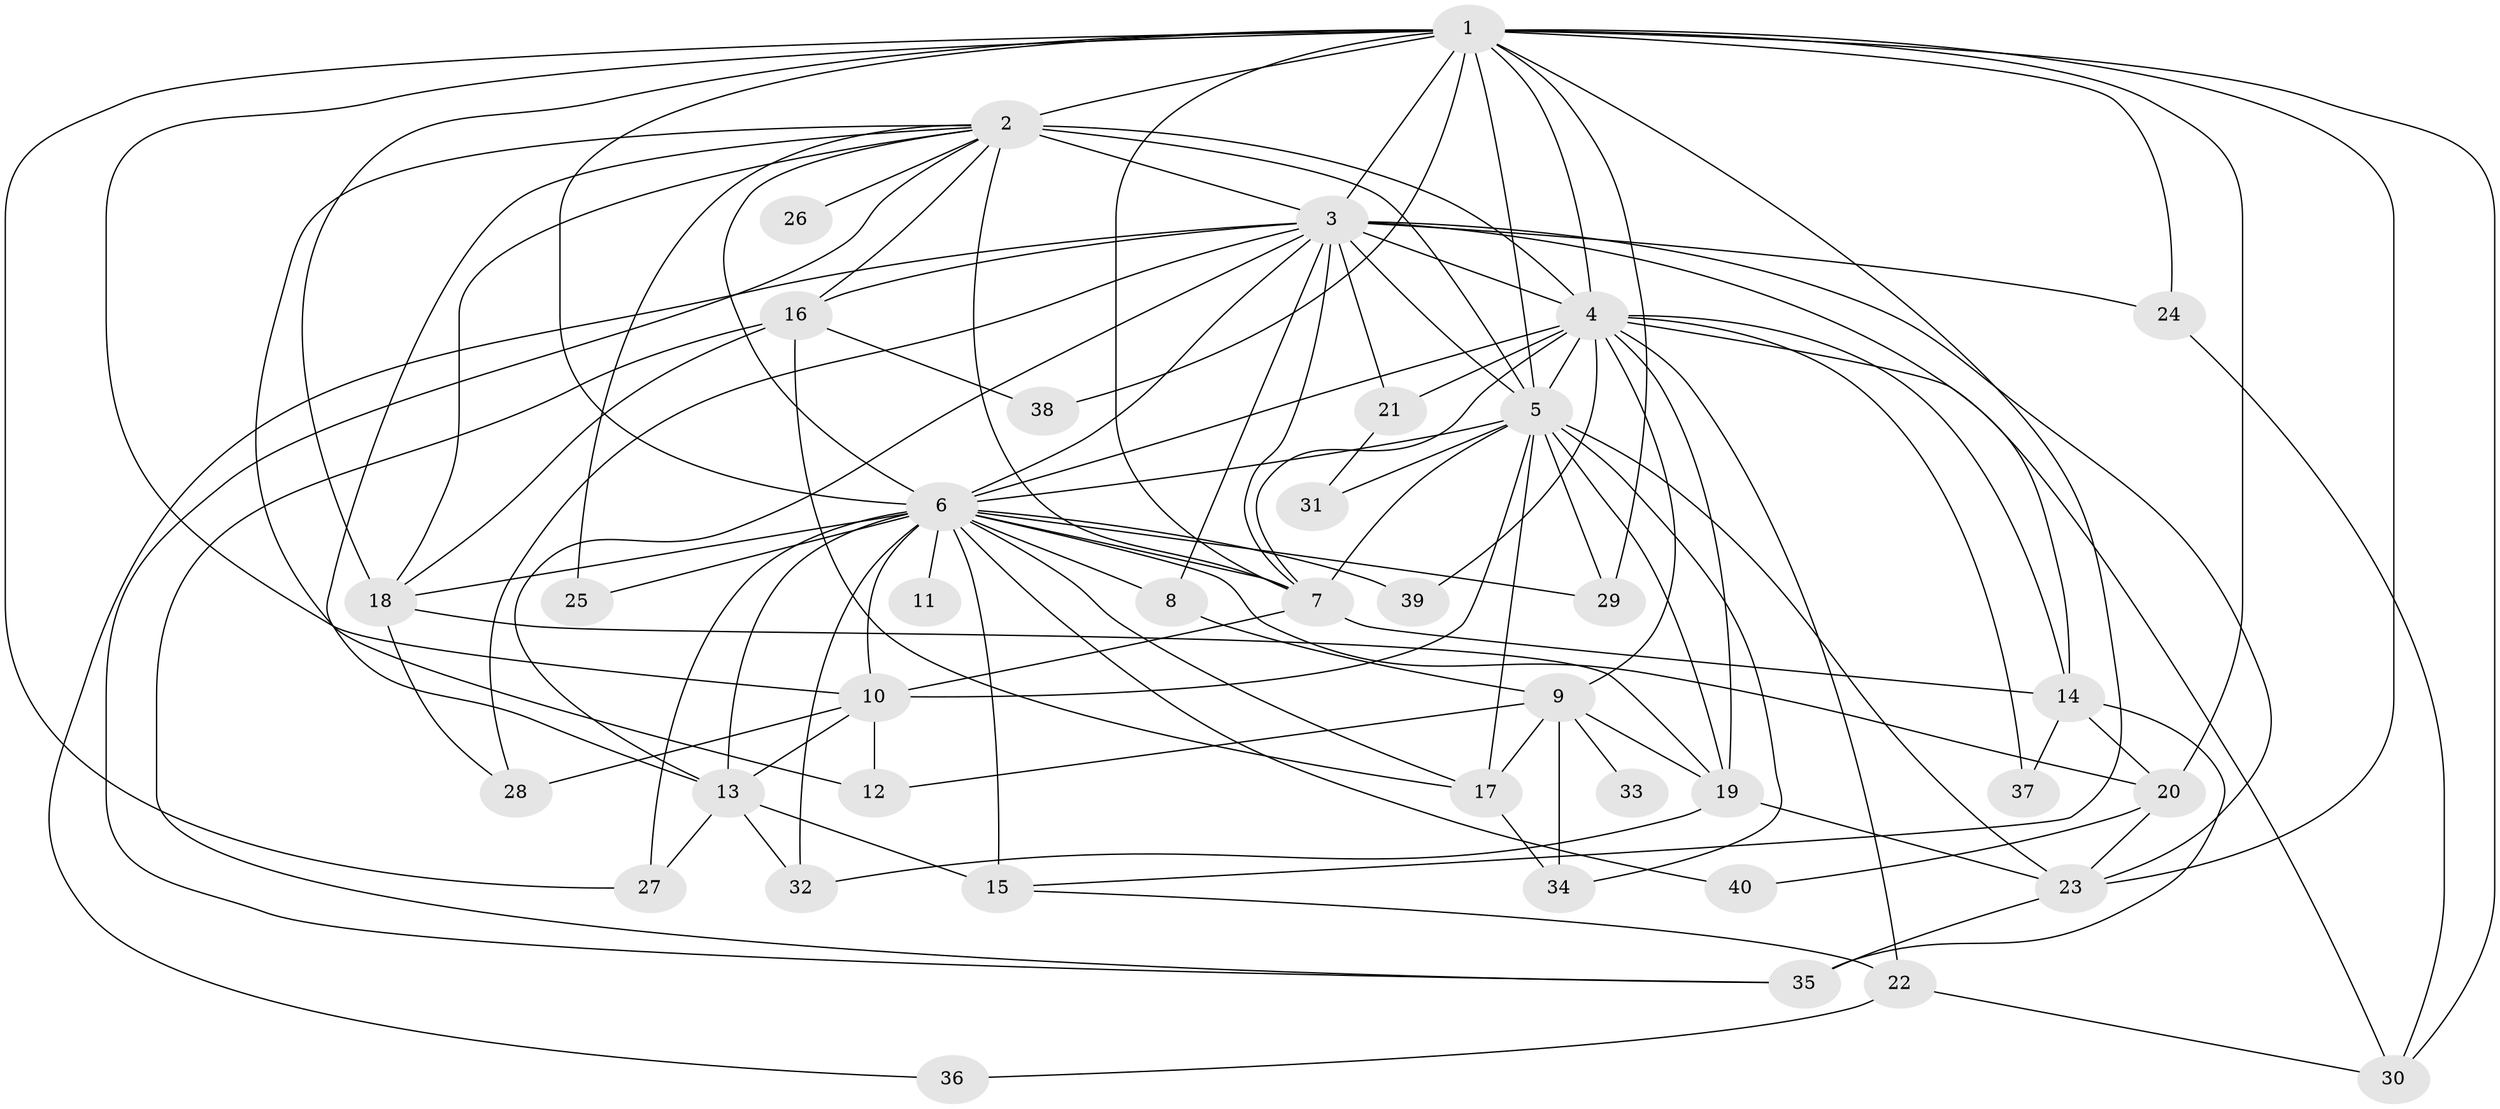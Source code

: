 // original degree distribution, {21: 0.01020408163265306, 13: 0.01020408163265306, 19: 0.02040816326530612, 20: 0.01020408163265306, 17: 0.02040816326530612, 16: 0.01020408163265306, 28: 0.01020408163265306, 24: 0.01020408163265306, 3: 0.19387755102040816, 8: 0.02040816326530612, 2: 0.5204081632653061, 4: 0.10204081632653061, 7: 0.01020408163265306, 5: 0.04081632653061224, 6: 0.01020408163265306}
// Generated by graph-tools (version 1.1) at 2025/49/03/04/25 22:49:59]
// undirected, 40 vertices, 110 edges
graph export_dot {
  node [color=gray90,style=filled];
  1;
  2;
  3;
  4;
  5;
  6;
  7;
  8;
  9;
  10;
  11;
  12;
  13;
  14;
  15;
  16;
  17;
  18;
  19;
  20;
  21;
  22;
  23;
  24;
  25;
  26;
  27;
  28;
  29;
  30;
  31;
  32;
  33;
  34;
  35;
  36;
  37;
  38;
  39;
  40;
  1 -- 2 [weight=2.0];
  1 -- 3 [weight=2.0];
  1 -- 4 [weight=2.0];
  1 -- 5 [weight=5.0];
  1 -- 6 [weight=2.0];
  1 -- 7 [weight=12.0];
  1 -- 10 [weight=1.0];
  1 -- 15 [weight=1.0];
  1 -- 18 [weight=1.0];
  1 -- 20 [weight=7.0];
  1 -- 23 [weight=2.0];
  1 -- 24 [weight=1.0];
  1 -- 27 [weight=1.0];
  1 -- 29 [weight=1.0];
  1 -- 30 [weight=1.0];
  1 -- 38 [weight=2.0];
  2 -- 3 [weight=4.0];
  2 -- 4 [weight=2.0];
  2 -- 5 [weight=4.0];
  2 -- 6 [weight=2.0];
  2 -- 7 [weight=2.0];
  2 -- 12 [weight=2.0];
  2 -- 13 [weight=1.0];
  2 -- 16 [weight=1.0];
  2 -- 18 [weight=1.0];
  2 -- 25 [weight=1.0];
  2 -- 26 [weight=1.0];
  2 -- 35 [weight=1.0];
  3 -- 4 [weight=3.0];
  3 -- 5 [weight=4.0];
  3 -- 6 [weight=2.0];
  3 -- 7 [weight=2.0];
  3 -- 8 [weight=1.0];
  3 -- 13 [weight=1.0];
  3 -- 14 [weight=2.0];
  3 -- 16 [weight=4.0];
  3 -- 21 [weight=3.0];
  3 -- 23 [weight=1.0];
  3 -- 24 [weight=1.0];
  3 -- 28 [weight=1.0];
  3 -- 36 [weight=1.0];
  4 -- 5 [weight=2.0];
  4 -- 6 [weight=1.0];
  4 -- 7 [weight=2.0];
  4 -- 9 [weight=1.0];
  4 -- 14 [weight=1.0];
  4 -- 19 [weight=1.0];
  4 -- 21 [weight=1.0];
  4 -- 22 [weight=1.0];
  4 -- 30 [weight=1.0];
  4 -- 37 [weight=1.0];
  4 -- 39 [weight=1.0];
  5 -- 6 [weight=2.0];
  5 -- 7 [weight=3.0];
  5 -- 10 [weight=1.0];
  5 -- 17 [weight=5.0];
  5 -- 19 [weight=2.0];
  5 -- 23 [weight=1.0];
  5 -- 29 [weight=2.0];
  5 -- 31 [weight=1.0];
  5 -- 34 [weight=1.0];
  6 -- 7 [weight=1.0];
  6 -- 8 [weight=1.0];
  6 -- 10 [weight=2.0];
  6 -- 11 [weight=1.0];
  6 -- 13 [weight=1.0];
  6 -- 15 [weight=2.0];
  6 -- 17 [weight=2.0];
  6 -- 18 [weight=1.0];
  6 -- 20 [weight=1.0];
  6 -- 25 [weight=1.0];
  6 -- 27 [weight=1.0];
  6 -- 29 [weight=1.0];
  6 -- 32 [weight=1.0];
  6 -- 39 [weight=1.0];
  6 -- 40 [weight=1.0];
  7 -- 10 [weight=1.0];
  7 -- 14 [weight=1.0];
  8 -- 9 [weight=1.0];
  9 -- 12 [weight=1.0];
  9 -- 17 [weight=1.0];
  9 -- 19 [weight=1.0];
  9 -- 33 [weight=1.0];
  9 -- 34 [weight=1.0];
  10 -- 12 [weight=1.0];
  10 -- 13 [weight=2.0];
  10 -- 28 [weight=2.0];
  13 -- 15 [weight=1.0];
  13 -- 27 [weight=1.0];
  13 -- 32 [weight=1.0];
  14 -- 20 [weight=2.0];
  14 -- 35 [weight=1.0];
  14 -- 37 [weight=1.0];
  15 -- 22 [weight=1.0];
  16 -- 17 [weight=1.0];
  16 -- 18 [weight=2.0];
  16 -- 35 [weight=1.0];
  16 -- 38 [weight=1.0];
  17 -- 34 [weight=1.0];
  18 -- 19 [weight=1.0];
  18 -- 28 [weight=1.0];
  19 -- 23 [weight=1.0];
  19 -- 32 [weight=1.0];
  20 -- 23 [weight=1.0];
  20 -- 40 [weight=1.0];
  21 -- 31 [weight=1.0];
  22 -- 30 [weight=1.0];
  22 -- 36 [weight=1.0];
  23 -- 35 [weight=2.0];
  24 -- 30 [weight=1.0];
}
